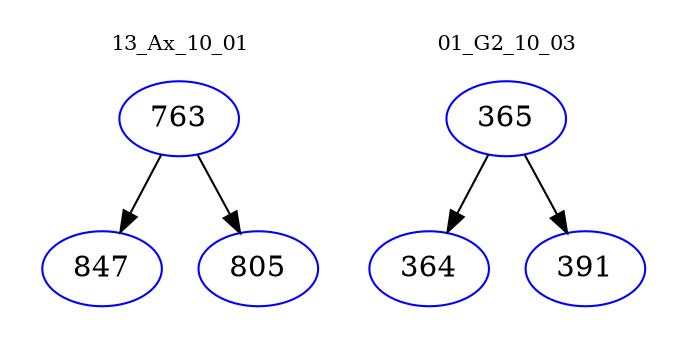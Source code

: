 digraph{
subgraph cluster_0 {
color = white
label = "13_Ax_10_01";
fontsize=10;
T0_763 [label="763", color="blue"]
T0_763 -> T0_847 [color="black"]
T0_847 [label="847", color="blue"]
T0_763 -> T0_805 [color="black"]
T0_805 [label="805", color="blue"]
}
subgraph cluster_1 {
color = white
label = "01_G2_10_03";
fontsize=10;
T1_365 [label="365", color="blue"]
T1_365 -> T1_364 [color="black"]
T1_364 [label="364", color="blue"]
T1_365 -> T1_391 [color="black"]
T1_391 [label="391", color="blue"]
}
}

